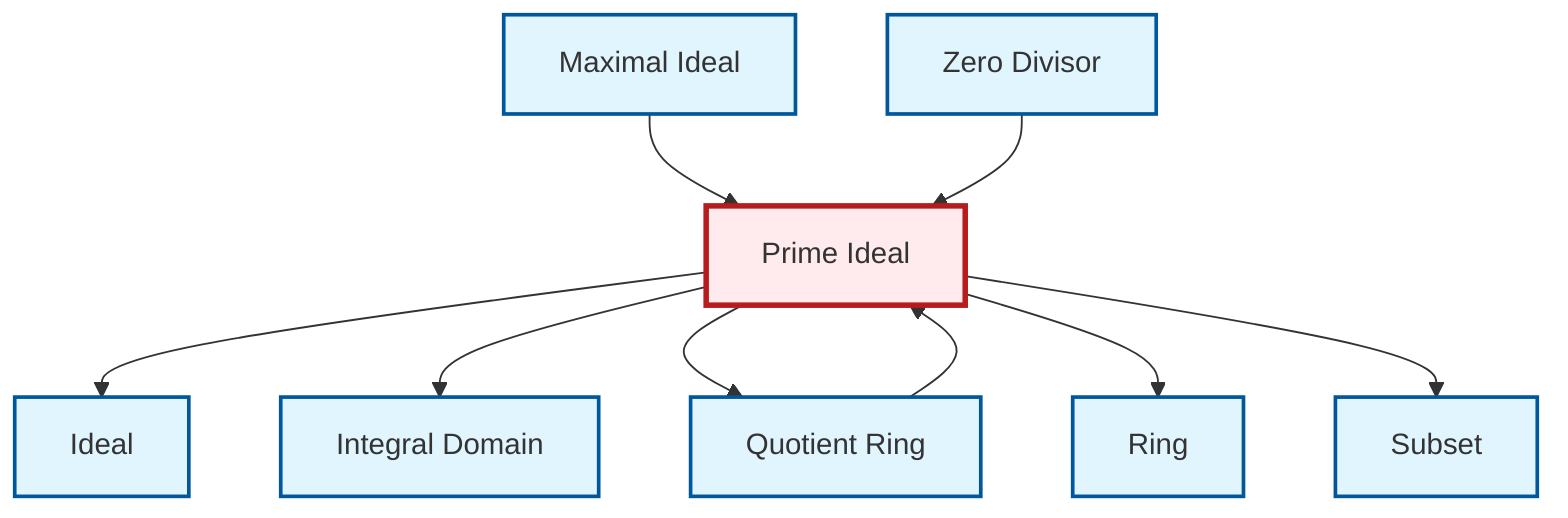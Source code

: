 graph TD
    classDef definition fill:#e1f5fe,stroke:#01579b,stroke-width:2px
    classDef theorem fill:#f3e5f5,stroke:#4a148c,stroke-width:2px
    classDef axiom fill:#fff3e0,stroke:#e65100,stroke-width:2px
    classDef example fill:#e8f5e9,stroke:#1b5e20,stroke-width:2px
    classDef current fill:#ffebee,stroke:#b71c1c,stroke-width:3px
    def-ring["Ring"]:::definition
    def-ideal["Ideal"]:::definition
    def-maximal-ideal["Maximal Ideal"]:::definition
    def-zero-divisor["Zero Divisor"]:::definition
    def-integral-domain["Integral Domain"]:::definition
    def-subset["Subset"]:::definition
    def-quotient-ring["Quotient Ring"]:::definition
    def-prime-ideal["Prime Ideal"]:::definition
    def-quotient-ring --> def-prime-ideal
    def-prime-ideal --> def-ideal
    def-maximal-ideal --> def-prime-ideal
    def-prime-ideal --> def-integral-domain
    def-prime-ideal --> def-quotient-ring
    def-zero-divisor --> def-prime-ideal
    def-prime-ideal --> def-ring
    def-prime-ideal --> def-subset
    class def-prime-ideal current